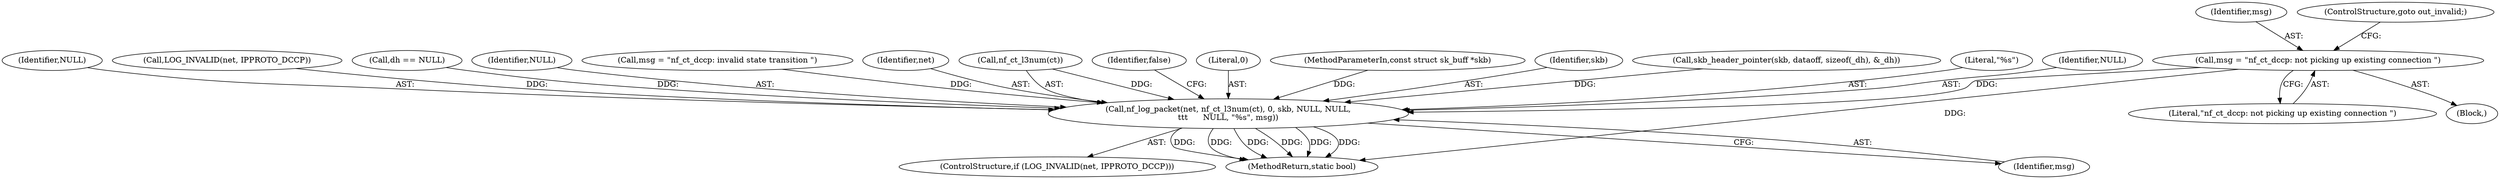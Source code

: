 digraph "0_linux_b22f5126a24b3b2f15448c3f2a254fc10cbc2b92_0@API" {
"1000155" [label="(Call,msg = \"nf_ct_dccp: not picking up existing connection \")"];
"1000231" [label="(Call,nf_log_packet(net, nf_ct_l3num(ct), 0, skb, NULL, NULL,\n\t\t\t      NULL, \"%s\", msg))"];
"1000238" [label="(Identifier,NULL)"];
"1000157" [label="(Literal,\"nf_ct_dccp: not picking up existing connection \")"];
"1000227" [label="(ControlStructure,if (LOG_INVALID(net, IPPROTO_DCCP)))"];
"1000228" [label="(Call,LOG_INVALID(net, IPPROTO_DCCP))"];
"1000156" [label="(Identifier,msg)"];
"1000126" [label="(Call,dh == NULL)"];
"1000231" [label="(Call,nf_log_packet(net, nf_ct_l3num(ct), 0, skb, NULL, NULL,\n\t\t\t      NULL, \"%s\", msg))"];
"1000155" [label="(Call,msg = \"nf_ct_dccp: not picking up existing connection \")"];
"1000237" [label="(Identifier,NULL)"];
"1000162" [label="(Call,msg = \"nf_ct_dccp: invalid state transition \")"];
"1000244" [label="(MethodReturn,static bool)"];
"1000232" [label="(Identifier,net)"];
"1000158" [label="(ControlStructure,goto out_invalid;)"];
"1000233" [label="(Call,nf_ct_l3num(ct))"];
"1000243" [label="(Identifier,false)"];
"1000154" [label="(Block,)"];
"1000235" [label="(Literal,0)"];
"1000102" [label="(MethodParameterIn,const struct sk_buff *skb)"];
"1000236" [label="(Identifier,skb)"];
"1000241" [label="(Identifier,msg)"];
"1000118" [label="(Call,skb_header_pointer(skb, dataoff, sizeof(_dh), &_dh))"];
"1000240" [label="(Literal,\"%s\")"];
"1000239" [label="(Identifier,NULL)"];
"1000155" -> "1000154"  [label="AST: "];
"1000155" -> "1000157"  [label="CFG: "];
"1000156" -> "1000155"  [label="AST: "];
"1000157" -> "1000155"  [label="AST: "];
"1000158" -> "1000155"  [label="CFG: "];
"1000155" -> "1000244"  [label="DDG: "];
"1000155" -> "1000231"  [label="DDG: "];
"1000231" -> "1000227"  [label="AST: "];
"1000231" -> "1000241"  [label="CFG: "];
"1000232" -> "1000231"  [label="AST: "];
"1000233" -> "1000231"  [label="AST: "];
"1000235" -> "1000231"  [label="AST: "];
"1000236" -> "1000231"  [label="AST: "];
"1000237" -> "1000231"  [label="AST: "];
"1000238" -> "1000231"  [label="AST: "];
"1000239" -> "1000231"  [label="AST: "];
"1000240" -> "1000231"  [label="AST: "];
"1000241" -> "1000231"  [label="AST: "];
"1000243" -> "1000231"  [label="CFG: "];
"1000231" -> "1000244"  [label="DDG: "];
"1000231" -> "1000244"  [label="DDG: "];
"1000231" -> "1000244"  [label="DDG: "];
"1000231" -> "1000244"  [label="DDG: "];
"1000231" -> "1000244"  [label="DDG: "];
"1000231" -> "1000244"  [label="DDG: "];
"1000228" -> "1000231"  [label="DDG: "];
"1000233" -> "1000231"  [label="DDG: "];
"1000118" -> "1000231"  [label="DDG: "];
"1000102" -> "1000231"  [label="DDG: "];
"1000126" -> "1000231"  [label="DDG: "];
"1000162" -> "1000231"  [label="DDG: "];
}
